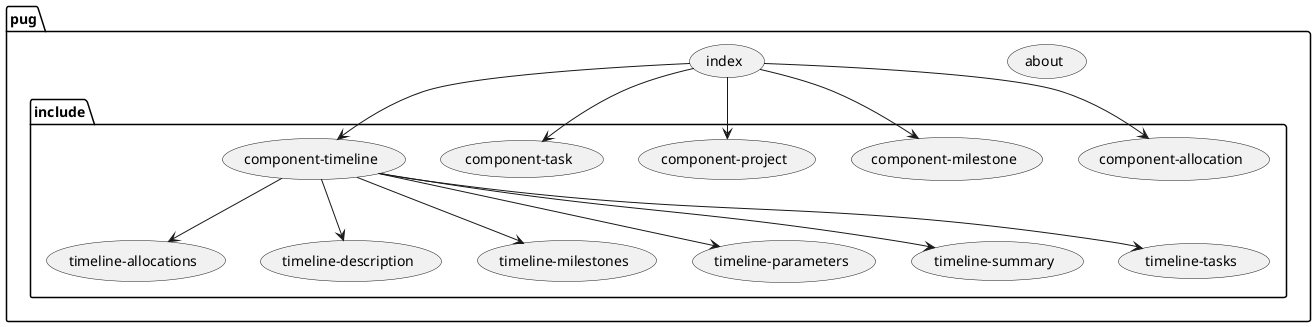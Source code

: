 @startuml

package pug {
	package include {
		(component-allocation)
		(component-milestone)
		(component-project)
		(component-task)
		(component-timeline) --> (timeline-allocations)
		(component-timeline) --> (timeline-description)
		(component-timeline) --> (timeline-milestones)
		(component-timeline) --> (timeline-parameters)
		(component-timeline) --> (timeline-summary)
		(component-timeline) --> (timeline-tasks)
	}

	(about)

	(index) --> (component-allocation)
	(index) --> (component-milestone)
	(index) --> (component-project)
	(index) --> (component-task)
	(index) --> (component-timeline)
}

@enduml